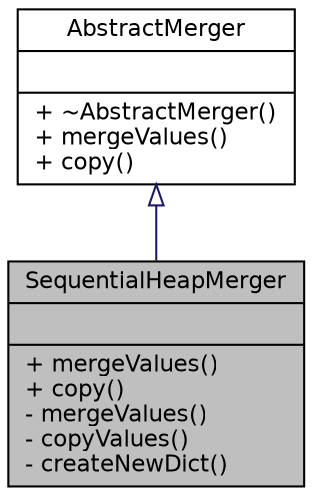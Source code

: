 digraph "SequentialHeapMerger"
{
  edge [fontname="Helvetica",fontsize="11",labelfontname="Helvetica",labelfontsize="11"];
  node [fontname="Helvetica",fontsize="11",shape=record];
  Node1 [label="{SequentialHeapMerger\n||+ mergeValues()\l+ copy()\l- mergeValues()\l- copyValues()\l- createNewDict()\l}",height=0.2,width=0.4,color="black", fillcolor="grey75", style="filled" fontcolor="black"];
  Node2 -> Node1 [dir="back",color="midnightblue",fontsize="11",style="solid",arrowtail="onormal",fontname="Helvetica"];
  Node2 [label="{AbstractMerger\n||+ ~AbstractMerger()\l+ mergeValues()\l+ copy()\l}",height=0.2,width=0.4,color="black", fillcolor="white", style="filled",URL="$class_abstract_merger.html"];
}
